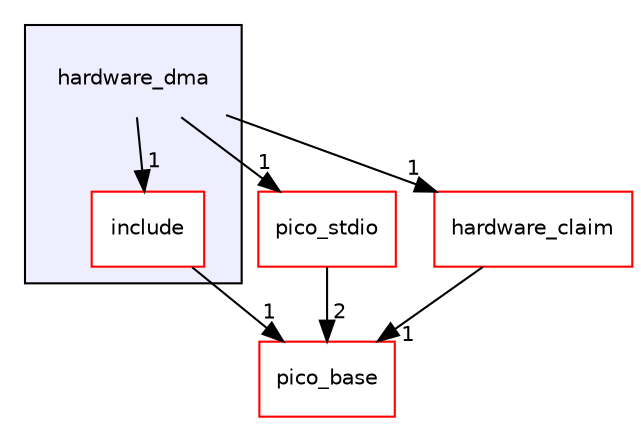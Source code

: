 digraph "hardware_dma" {
  compound=true
  node [ fontsize="10", fontname="Helvetica"];
  edge [ labelfontsize="10", labelfontname="Helvetica"];
  subgraph clusterdir_25771d2dcf988afbbb9ba69a6211619a {
    graph [ bgcolor="#eeeeff", pencolor="black", label="" URL="dir_25771d2dcf988afbbb9ba69a6211619a.html"];
    dir_25771d2dcf988afbbb9ba69a6211619a [shape=plaintext label="hardware_dma"];
    dir_26c2018d88d302604b2784b60ac11b88 [shape=box label="include" color="red" fillcolor="white" style="filled" URL="dir_26c2018d88d302604b2784b60ac11b88.html"];
  }
  dir_ee4ba4c32933fd9d1c9bce216e67756d [shape=box label="pico_base" fillcolor="white" style="filled" color="red" URL="dir_ee4ba4c32933fd9d1c9bce216e67756d.html"];
  dir_8ce2dea2c70b96bce3071180a232ce85 [shape=box label="pico_stdio" fillcolor="white" style="filled" color="red" URL="dir_8ce2dea2c70b96bce3071180a232ce85.html"];
  dir_d15b2aa8e1621cef9dbcedcfffb30689 [shape=box label="hardware_claim" fillcolor="white" style="filled" color="red" URL="dir_d15b2aa8e1621cef9dbcedcfffb30689.html"];
  dir_8ce2dea2c70b96bce3071180a232ce85->dir_ee4ba4c32933fd9d1c9bce216e67756d [headlabel="2", labeldistance=1.5 headhref="dir_000184_000007.html"];
  dir_d15b2aa8e1621cef9dbcedcfffb30689->dir_ee4ba4c32933fd9d1c9bce216e67756d [headlabel="1", labeldistance=1.5 headhref="dir_000062_000007.html"];
  dir_26c2018d88d302604b2784b60ac11b88->dir_ee4ba4c32933fd9d1c9bce216e67756d [headlabel="1", labeldistance=1.5 headhref="dir_000070_000007.html"];
  dir_25771d2dcf988afbbb9ba69a6211619a->dir_8ce2dea2c70b96bce3071180a232ce85 [headlabel="1", labeldistance=1.5 headhref="dir_000069_000184.html"];
  dir_25771d2dcf988afbbb9ba69a6211619a->dir_d15b2aa8e1621cef9dbcedcfffb30689 [headlabel="1", labeldistance=1.5 headhref="dir_000069_000062.html"];
  dir_25771d2dcf988afbbb9ba69a6211619a->dir_26c2018d88d302604b2784b60ac11b88 [headlabel="1", labeldistance=1.5 headhref="dir_000069_000070.html"];
}
